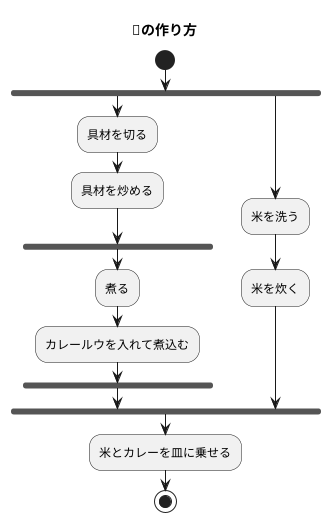 @startuml アクティビティ図

title 🍛の作り方

start

fork
    :具材を切る;
    :具材を炒める;
    fork
        :煮る;
        :カレールウを入れて煮込む;
    end fork
fork again

    :米を洗う;
    :米を炊く;

end fork

:米とカレーを皿に乗せる;
stop

@enduml